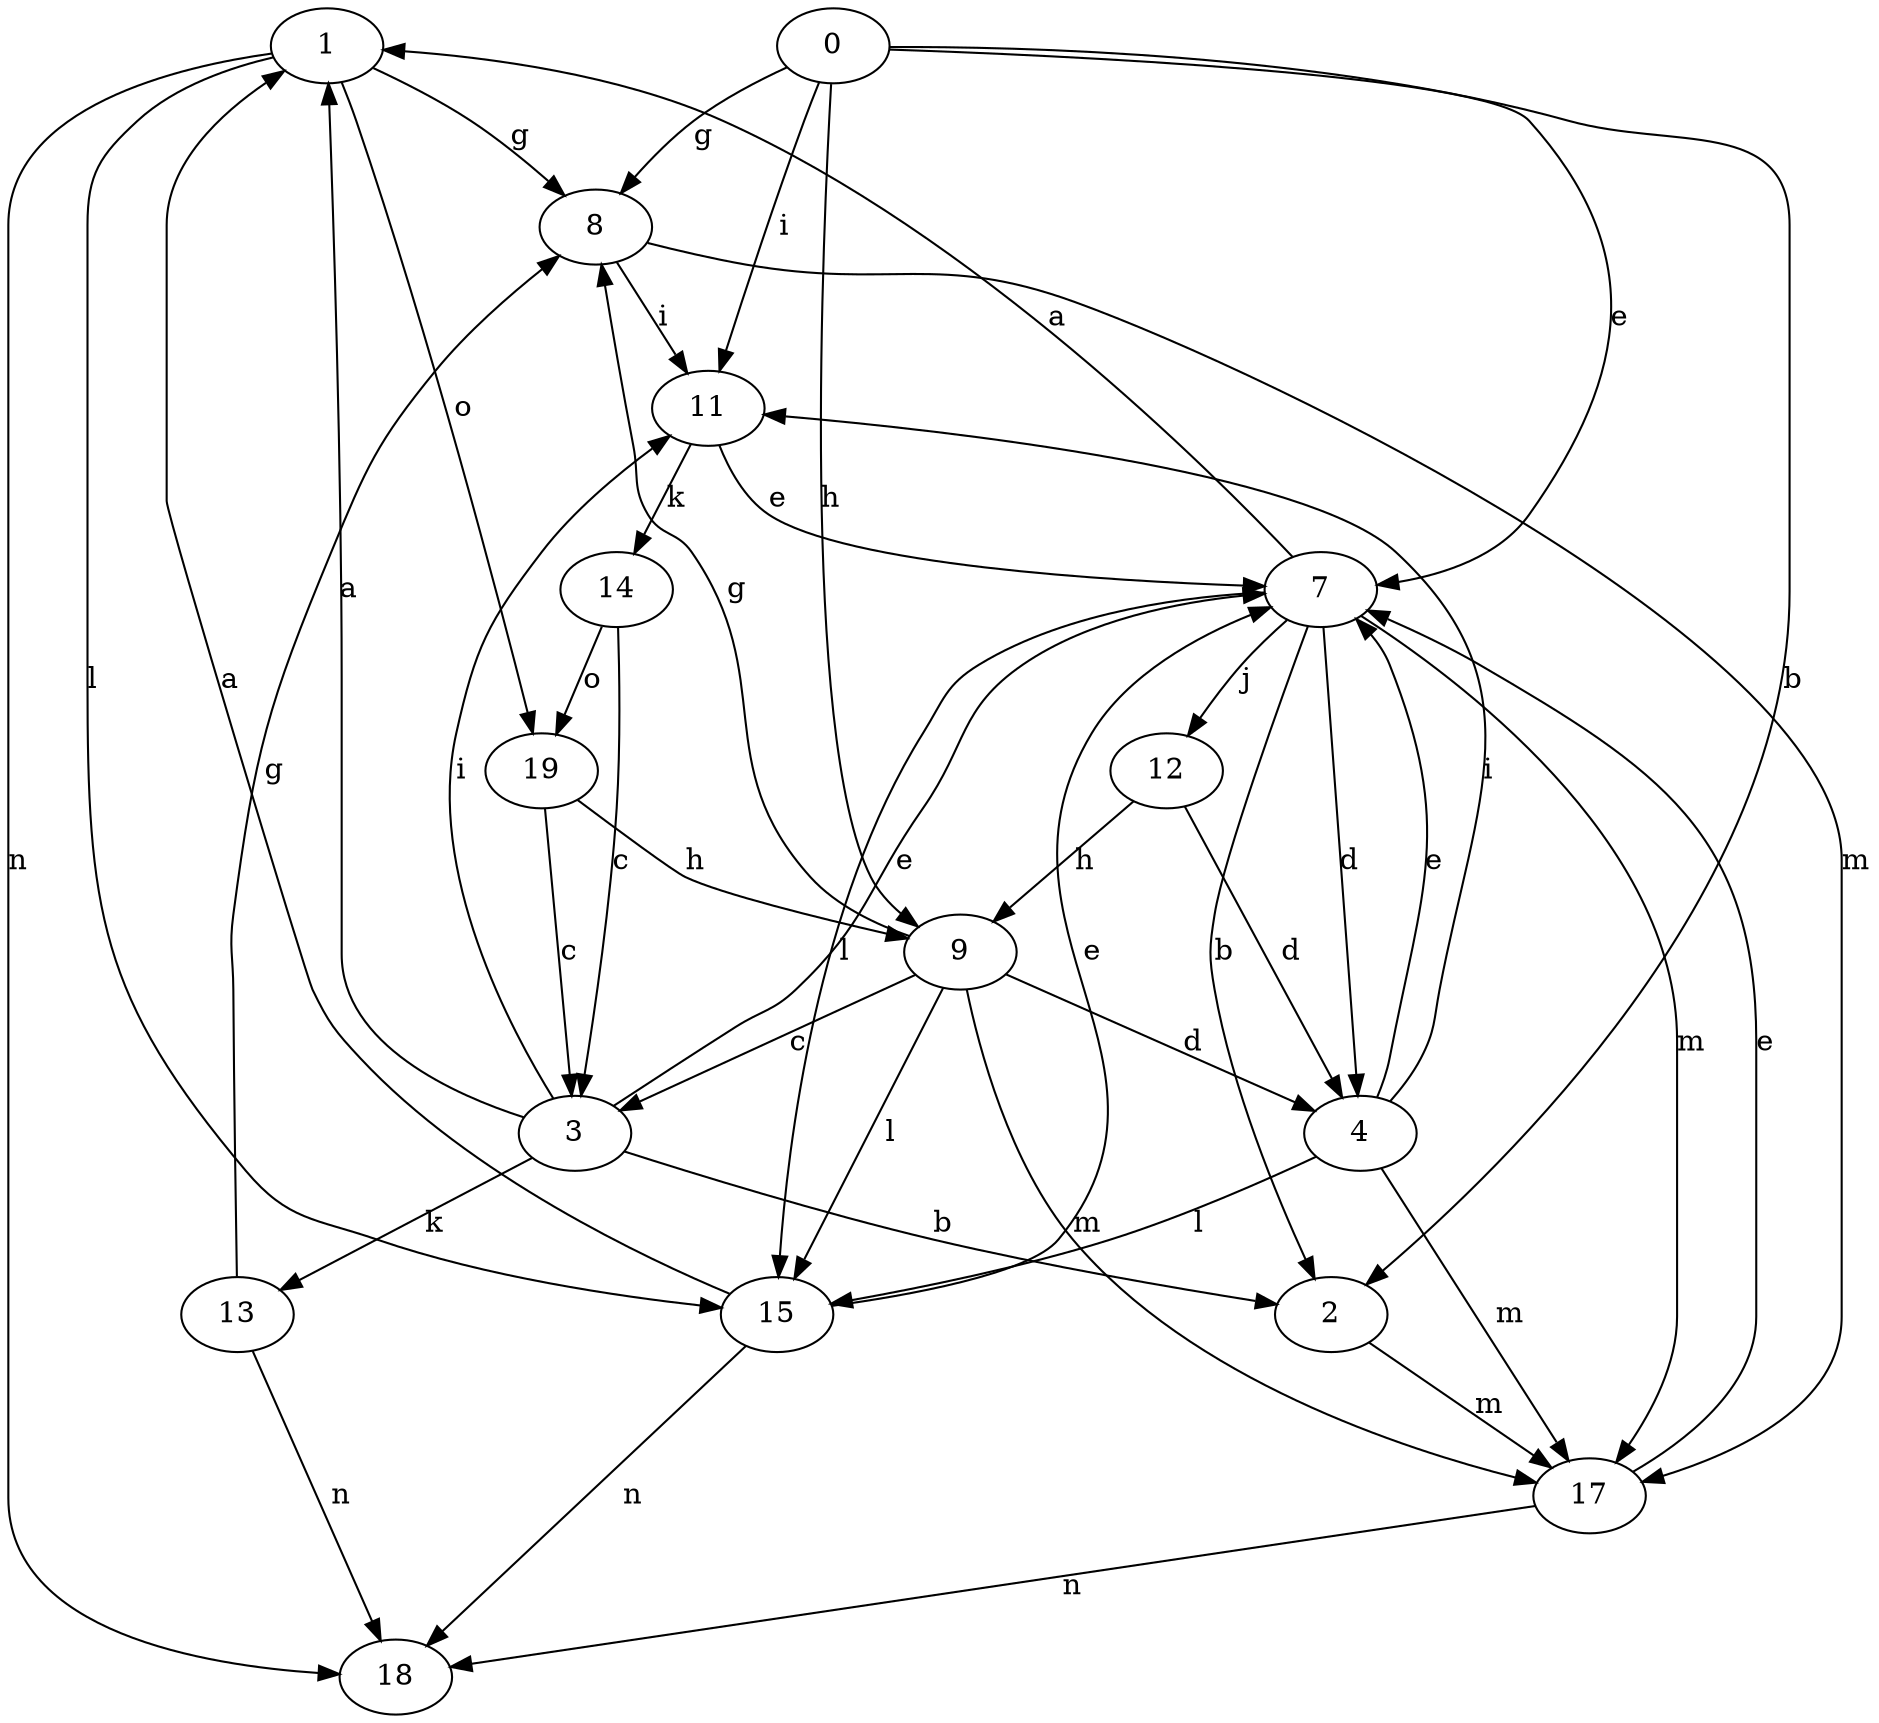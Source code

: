 strict digraph  {
1;
2;
3;
4;
7;
8;
9;
0;
11;
12;
13;
14;
15;
17;
18;
19;
1 -> 8  [label=g];
1 -> 15  [label=l];
1 -> 18  [label=n];
1 -> 19  [label=o];
2 -> 17  [label=m];
3 -> 1  [label=a];
3 -> 2  [label=b];
3 -> 7  [label=e];
3 -> 11  [label=i];
3 -> 13  [label=k];
4 -> 7  [label=e];
4 -> 11  [label=i];
4 -> 15  [label=l];
4 -> 17  [label=m];
7 -> 1  [label=a];
7 -> 2  [label=b];
7 -> 4  [label=d];
7 -> 12  [label=j];
7 -> 15  [label=l];
7 -> 17  [label=m];
8 -> 11  [label=i];
8 -> 17  [label=m];
9 -> 3  [label=c];
9 -> 4  [label=d];
9 -> 8  [label=g];
9 -> 15  [label=l];
9 -> 17  [label=m];
0 -> 2  [label=b];
0 -> 7  [label=e];
0 -> 8  [label=g];
0 -> 9  [label=h];
0 -> 11  [label=i];
11 -> 7  [label=e];
11 -> 14  [label=k];
12 -> 4  [label=d];
12 -> 9  [label=h];
13 -> 8  [label=g];
13 -> 18  [label=n];
14 -> 3  [label=c];
14 -> 19  [label=o];
15 -> 1  [label=a];
15 -> 7  [label=e];
15 -> 18  [label=n];
17 -> 7  [label=e];
17 -> 18  [label=n];
19 -> 3  [label=c];
19 -> 9  [label=h];
}
